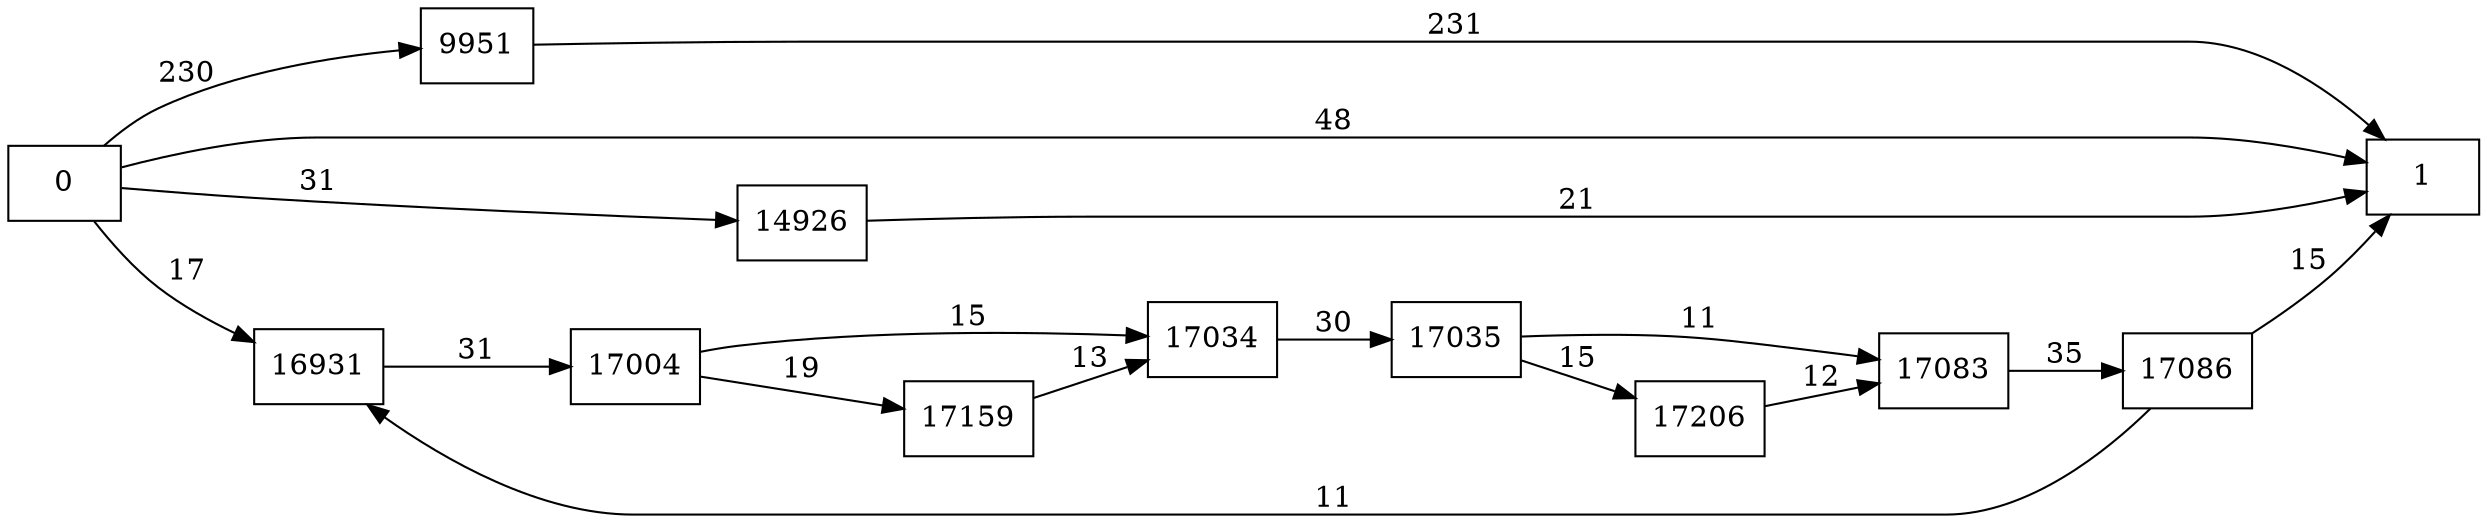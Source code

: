 digraph {
	graph [rankdir=LR]
	node [shape=rectangle]
	9951 -> 1 [label=231]
	14926 -> 1 [label=21]
	16931 -> 17004 [label=31]
	17004 -> 17034 [label=15]
	17004 -> 17159 [label=19]
	17034 -> 17035 [label=30]
	17035 -> 17083 [label=11]
	17035 -> 17206 [label=15]
	17083 -> 17086 [label=35]
	17086 -> 16931 [label=11]
	17086 -> 1 [label=15]
	17159 -> 17034 [label=13]
	17206 -> 17083 [label=12]
	0 -> 1 [label=48]
	0 -> 9951 [label=230]
	0 -> 14926 [label=31]
	0 -> 16931 [label=17]
}
